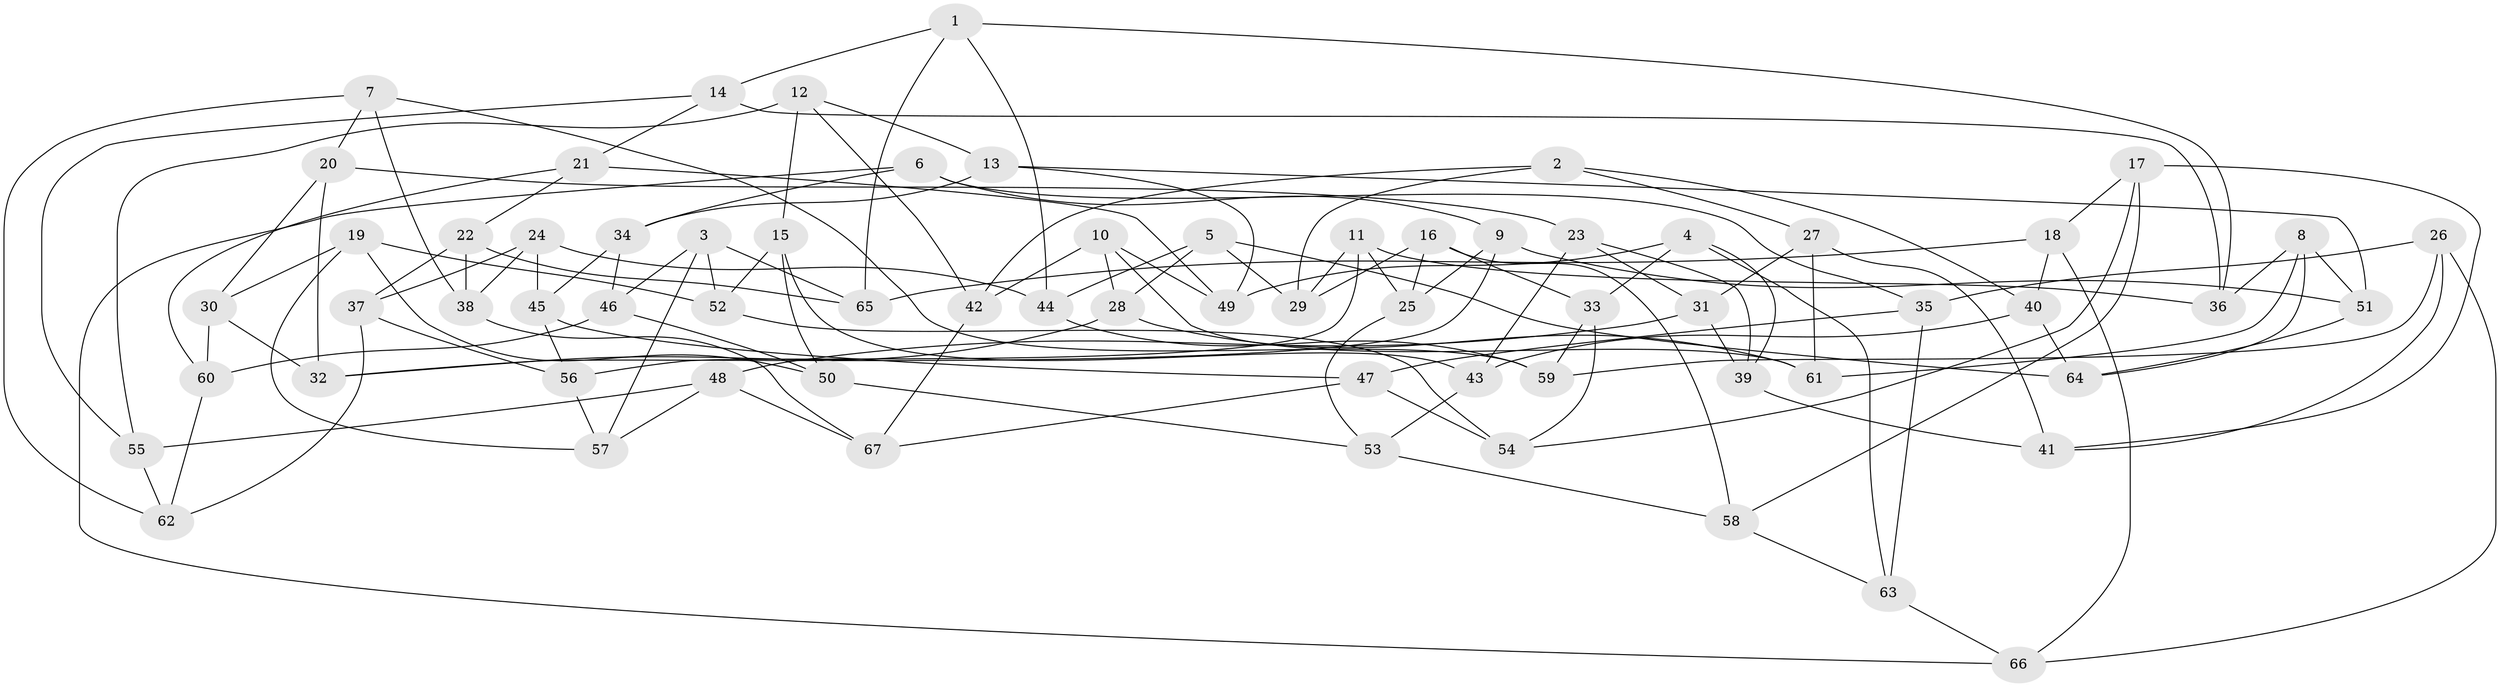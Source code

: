 // Generated by graph-tools (version 1.1) at 2025/03/03/09/25 03:03:08]
// undirected, 67 vertices, 134 edges
graph export_dot {
graph [start="1"]
  node [color=gray90,style=filled];
  1;
  2;
  3;
  4;
  5;
  6;
  7;
  8;
  9;
  10;
  11;
  12;
  13;
  14;
  15;
  16;
  17;
  18;
  19;
  20;
  21;
  22;
  23;
  24;
  25;
  26;
  27;
  28;
  29;
  30;
  31;
  32;
  33;
  34;
  35;
  36;
  37;
  38;
  39;
  40;
  41;
  42;
  43;
  44;
  45;
  46;
  47;
  48;
  49;
  50;
  51;
  52;
  53;
  54;
  55;
  56;
  57;
  58;
  59;
  60;
  61;
  62;
  63;
  64;
  65;
  66;
  67;
  1 -- 65;
  1 -- 14;
  1 -- 36;
  1 -- 44;
  2 -- 42;
  2 -- 27;
  2 -- 29;
  2 -- 40;
  3 -- 57;
  3 -- 65;
  3 -- 46;
  3 -- 52;
  4 -- 49;
  4 -- 63;
  4 -- 33;
  4 -- 39;
  5 -- 29;
  5 -- 28;
  5 -- 64;
  5 -- 44;
  6 -- 66;
  6 -- 35;
  6 -- 34;
  6 -- 9;
  7 -- 38;
  7 -- 20;
  7 -- 62;
  7 -- 59;
  8 -- 51;
  8 -- 61;
  8 -- 36;
  8 -- 64;
  9 -- 32;
  9 -- 51;
  9 -- 25;
  10 -- 28;
  10 -- 42;
  10 -- 61;
  10 -- 49;
  11 -- 25;
  11 -- 56;
  11 -- 29;
  11 -- 36;
  12 -- 13;
  12 -- 55;
  12 -- 42;
  12 -- 15;
  13 -- 51;
  13 -- 49;
  13 -- 34;
  14 -- 36;
  14 -- 21;
  14 -- 55;
  15 -- 43;
  15 -- 50;
  15 -- 52;
  16 -- 29;
  16 -- 33;
  16 -- 25;
  16 -- 58;
  17 -- 18;
  17 -- 41;
  17 -- 54;
  17 -- 58;
  18 -- 66;
  18 -- 65;
  18 -- 40;
  19 -- 50;
  19 -- 52;
  19 -- 57;
  19 -- 30;
  20 -- 32;
  20 -- 30;
  20 -- 23;
  21 -- 49;
  21 -- 60;
  21 -- 22;
  22 -- 65;
  22 -- 38;
  22 -- 37;
  23 -- 31;
  23 -- 39;
  23 -- 43;
  24 -- 37;
  24 -- 44;
  24 -- 45;
  24 -- 38;
  25 -- 53;
  26 -- 59;
  26 -- 66;
  26 -- 35;
  26 -- 41;
  27 -- 31;
  27 -- 61;
  27 -- 41;
  28 -- 61;
  28 -- 32;
  30 -- 60;
  30 -- 32;
  31 -- 48;
  31 -- 39;
  33 -- 54;
  33 -- 59;
  34 -- 45;
  34 -- 46;
  35 -- 47;
  35 -- 63;
  37 -- 56;
  37 -- 62;
  38 -- 67;
  39 -- 41;
  40 -- 43;
  40 -- 64;
  42 -- 67;
  43 -- 53;
  44 -- 59;
  45 -- 47;
  45 -- 56;
  46 -- 60;
  46 -- 50;
  47 -- 54;
  47 -- 67;
  48 -- 67;
  48 -- 55;
  48 -- 57;
  50 -- 53;
  51 -- 64;
  52 -- 54;
  53 -- 58;
  55 -- 62;
  56 -- 57;
  58 -- 63;
  60 -- 62;
  63 -- 66;
}
